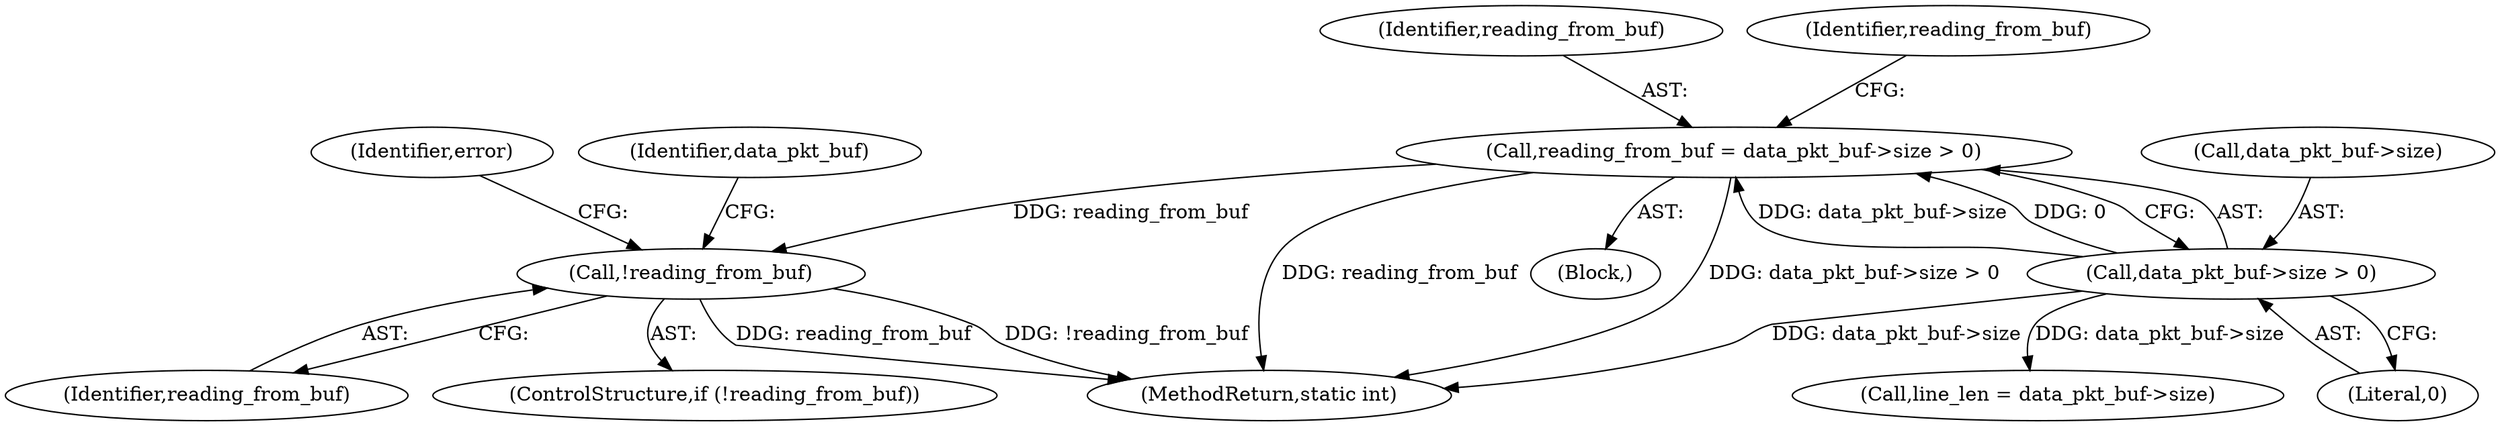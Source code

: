 digraph "0_libgit2_84d30d569ada986f3eef527cbdb932643c2dd037@API" {
"1000115" [label="(Call,reading_from_buf = data_pkt_buf->size > 0)"];
"1000117" [label="(Call,data_pkt_buf->size > 0)"];
"1000175" [label="(Call,!reading_from_buf)"];
"1000116" [label="(Identifier,reading_from_buf)"];
"1000117" [label="(Call,data_pkt_buf->size > 0)"];
"1000121" [label="(Literal,0)"];
"1000175" [label="(Call,!reading_from_buf)"];
"1000138" [label="(Call,line_len = data_pkt_buf->size)"];
"1000182" [label="(Identifier,error)"];
"1000178" [label="(Identifier,data_pkt_buf)"];
"1000123" [label="(Identifier,reading_from_buf)"];
"1000115" [label="(Call,reading_from_buf = data_pkt_buf->size > 0)"];
"1000174" [label="(ControlStructure,if (!reading_from_buf))"];
"1000176" [label="(Identifier,reading_from_buf)"];
"1000118" [label="(Call,data_pkt_buf->size)"];
"1000231" [label="(MethodReturn,static int)"];
"1000108" [label="(Block,)"];
"1000115" -> "1000108"  [label="AST: "];
"1000115" -> "1000117"  [label="CFG: "];
"1000116" -> "1000115"  [label="AST: "];
"1000117" -> "1000115"  [label="AST: "];
"1000123" -> "1000115"  [label="CFG: "];
"1000115" -> "1000231"  [label="DDG: data_pkt_buf->size > 0"];
"1000115" -> "1000231"  [label="DDG: reading_from_buf"];
"1000117" -> "1000115"  [label="DDG: data_pkt_buf->size"];
"1000117" -> "1000115"  [label="DDG: 0"];
"1000115" -> "1000175"  [label="DDG: reading_from_buf"];
"1000117" -> "1000121"  [label="CFG: "];
"1000118" -> "1000117"  [label="AST: "];
"1000121" -> "1000117"  [label="AST: "];
"1000117" -> "1000231"  [label="DDG: data_pkt_buf->size"];
"1000117" -> "1000138"  [label="DDG: data_pkt_buf->size"];
"1000175" -> "1000174"  [label="AST: "];
"1000175" -> "1000176"  [label="CFG: "];
"1000176" -> "1000175"  [label="AST: "];
"1000178" -> "1000175"  [label="CFG: "];
"1000182" -> "1000175"  [label="CFG: "];
"1000175" -> "1000231"  [label="DDG: reading_from_buf"];
"1000175" -> "1000231"  [label="DDG: !reading_from_buf"];
}
